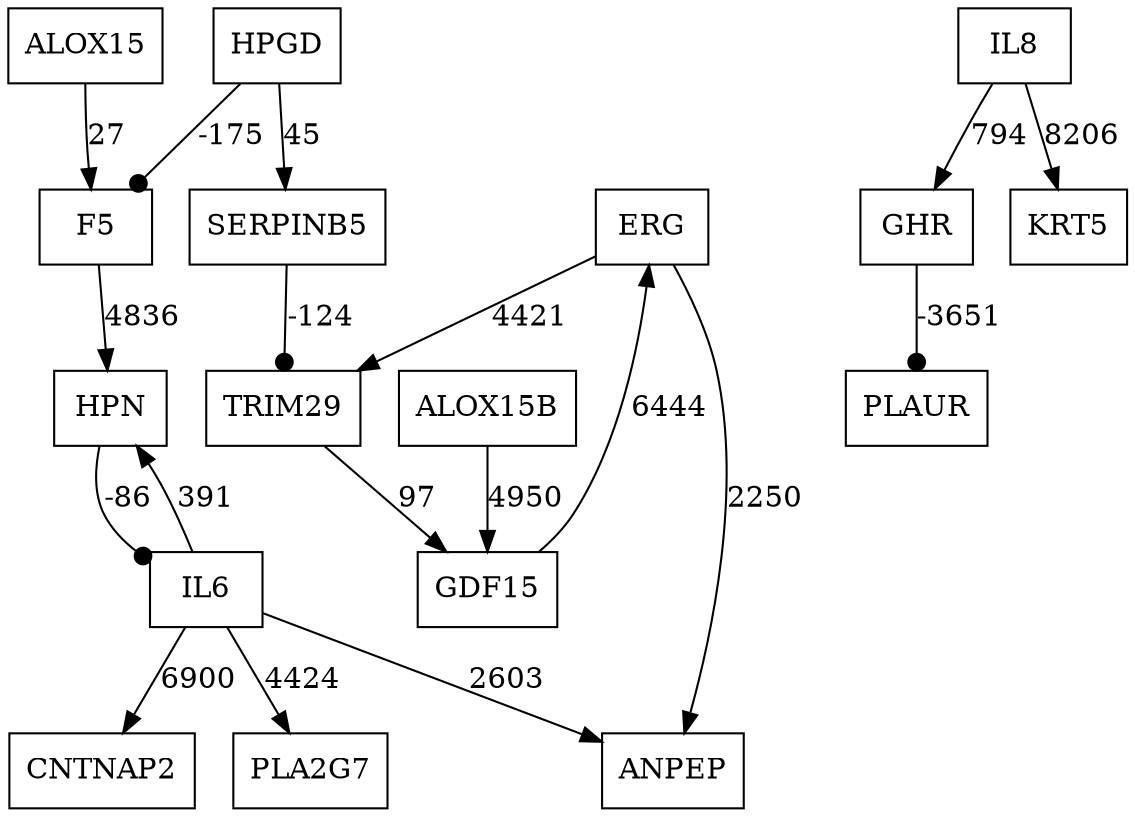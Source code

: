 digraph {
node[shape=box];
    0 [label="ALOX15"];
    1 [label="ALOX15B"];
    2 [label="ANPEP"];
    3 [label="CNTNAP2"];
    4 [label="ERG"];
    5 [label="F5"];
    6 [label="GDF15"];
    7 [label="GHR"];
    8 [label="HPGD"];
    9 [label="HPN"];
    10 [label="IL6"];
    11 [label="IL8"];
    12 [label="KRT5"];
    13 [label="PLA2G7"];
    14 [label="PLAUR"];
    15 [label="SERPINB5"];
    16 [label="TRIM29"];
4->2[label=2250];
10->2[label=2603];
10->3[label=6900];
6->4[label=6444];
0->5[label=27];
8->5[arrowhead = dot, label=-175];
1->6[label=4950];
16->6[label=97];
11->7[label=794];
5->9[label=4836];
10->9[label=391];
9->10[arrowhead = dot, label=-86];
11->12[label=8206];
10->13[label=4424];
7->14[arrowhead = dot, label=-3651];
8->15[label=45];
4->16[label=4421];
15->16[arrowhead = dot, label=-124];
}

